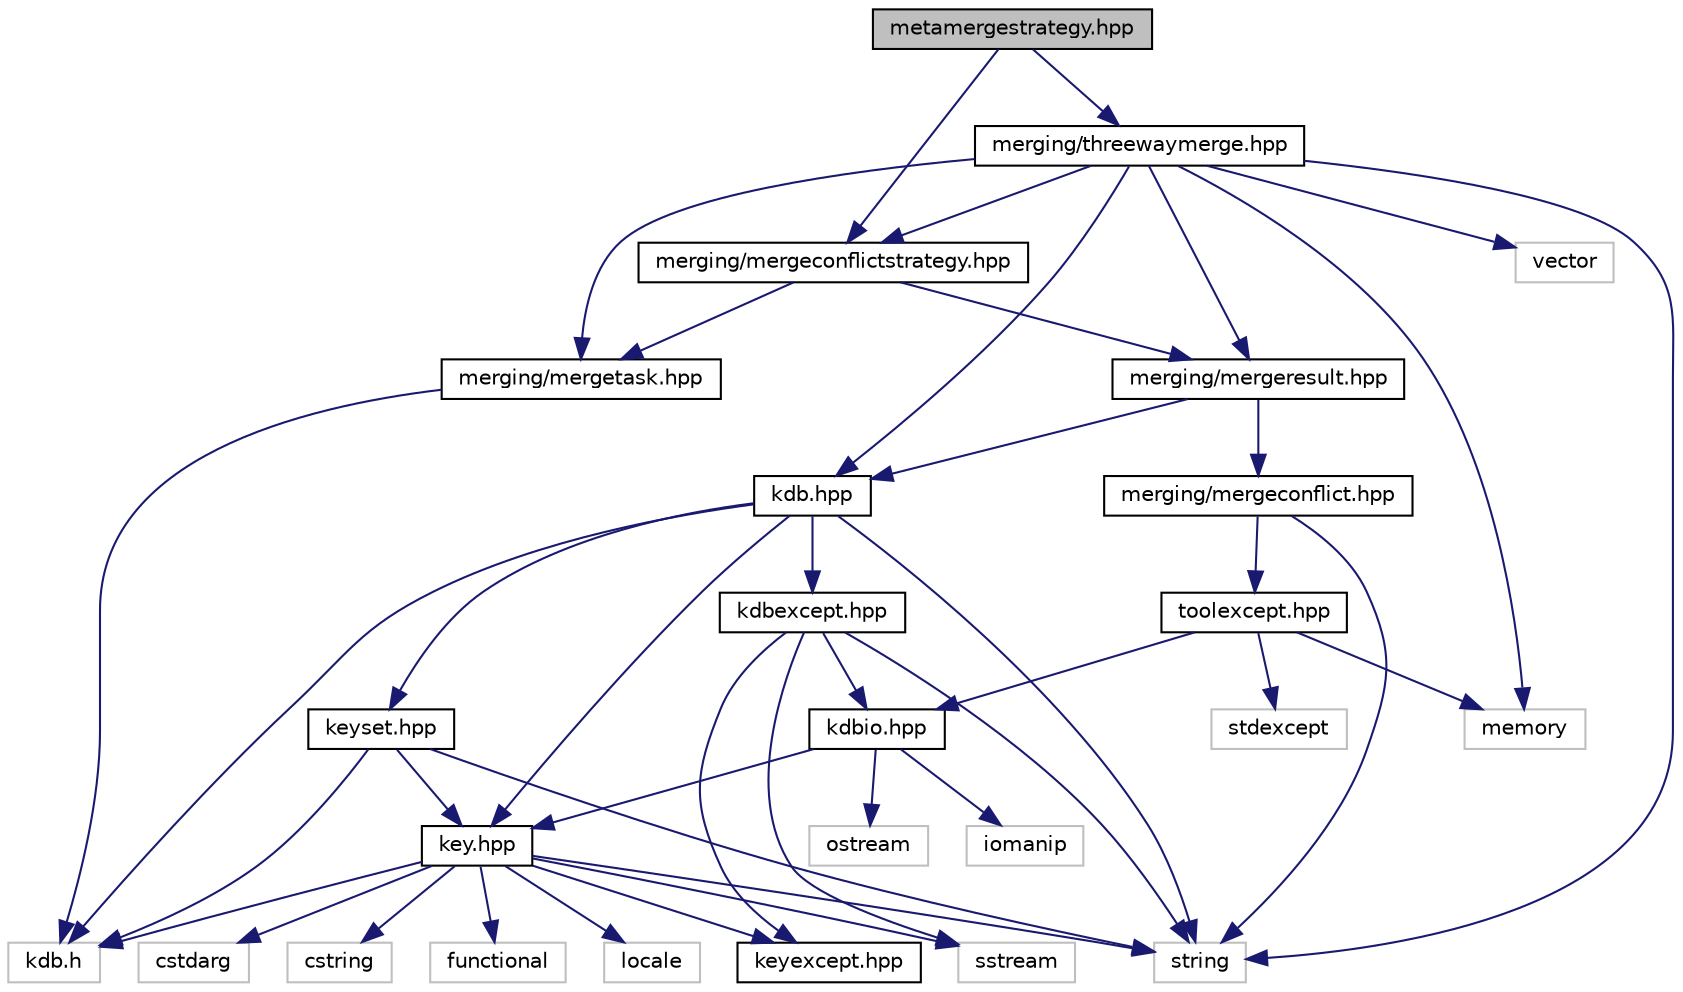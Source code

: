 digraph "metamergestrategy.hpp"
{
  edge [fontname="Helvetica",fontsize="10",labelfontname="Helvetica",labelfontsize="10"];
  node [fontname="Helvetica",fontsize="10",shape=record];
  Node1 [label="metamergestrategy.hpp",height=0.2,width=0.4,color="black", fillcolor="grey75", style="filled", fontcolor="black"];
  Node1 -> Node2 [color="midnightblue",fontsize="10",style="solid"];
  Node2 [label="merging/mergeconflictstrategy.hpp",height=0.2,width=0.4,color="black", fillcolor="white", style="filled",URL="$mergeconflictstrategy_8hpp.html",tooltip="Interface for a MergeConflictStrategy. "];
  Node2 -> Node3 [color="midnightblue",fontsize="10",style="solid"];
  Node3 [label="merging/mergeresult.hpp",height=0.2,width=0.4,color="black", fillcolor="white", style="filled",URL="$mergeresult_8hpp.html",tooltip="Class modelling the result of a three way merge. "];
  Node3 -> Node4 [color="midnightblue",fontsize="10",style="solid"];
  Node4 [label="kdb.hpp",height=0.2,width=0.4,color="black", fillcolor="white", style="filled",URL="$kdb_8hpp.html"];
  Node4 -> Node5 [color="midnightblue",fontsize="10",style="solid"];
  Node5 [label="string",height=0.2,width=0.4,color="grey75", fillcolor="white", style="filled"];
  Node4 -> Node6 [color="midnightblue",fontsize="10",style="solid"];
  Node6 [label="kdbexcept.hpp",height=0.2,width=0.4,color="black", fillcolor="white", style="filled",URL="$kdbexcept_8hpp.html"];
  Node6 -> Node7 [color="midnightblue",fontsize="10",style="solid"];
  Node7 [label="keyexcept.hpp",height=0.2,width=0.4,color="black", fillcolor="white", style="filled",URL="$keyexcept_8hpp.html"];
  Node6 -> Node8 [color="midnightblue",fontsize="10",style="solid"];
  Node8 [label="sstream",height=0.2,width=0.4,color="grey75", fillcolor="white", style="filled"];
  Node6 -> Node5 [color="midnightblue",fontsize="10",style="solid"];
  Node6 -> Node9 [color="midnightblue",fontsize="10",style="solid"];
  Node9 [label="kdbio.hpp",height=0.2,width=0.4,color="black", fillcolor="white", style="filled",URL="$kdbio_8hpp.html"];
  Node9 -> Node10 [color="midnightblue",fontsize="10",style="solid"];
  Node10 [label="key.hpp",height=0.2,width=0.4,color="black", fillcolor="white", style="filled",URL="$key_8hpp.html"];
  Node10 -> Node11 [color="midnightblue",fontsize="10",style="solid"];
  Node11 [label="cstdarg",height=0.2,width=0.4,color="grey75", fillcolor="white", style="filled"];
  Node10 -> Node12 [color="midnightblue",fontsize="10",style="solid"];
  Node12 [label="cstring",height=0.2,width=0.4,color="grey75", fillcolor="white", style="filled"];
  Node10 -> Node13 [color="midnightblue",fontsize="10",style="solid"];
  Node13 [label="functional",height=0.2,width=0.4,color="grey75", fillcolor="white", style="filled"];
  Node10 -> Node14 [color="midnightblue",fontsize="10",style="solid"];
  Node14 [label="locale",height=0.2,width=0.4,color="grey75", fillcolor="white", style="filled"];
  Node10 -> Node8 [color="midnightblue",fontsize="10",style="solid"];
  Node10 -> Node5 [color="midnightblue",fontsize="10",style="solid"];
  Node10 -> Node7 [color="midnightblue",fontsize="10",style="solid"];
  Node10 -> Node15 [color="midnightblue",fontsize="10",style="solid"];
  Node15 [label="kdb.h",height=0.2,width=0.4,color="grey75", fillcolor="white", style="filled"];
  Node9 -> Node16 [color="midnightblue",fontsize="10",style="solid"];
  Node16 [label="iomanip",height=0.2,width=0.4,color="grey75", fillcolor="white", style="filled"];
  Node9 -> Node17 [color="midnightblue",fontsize="10",style="solid"];
  Node17 [label="ostream",height=0.2,width=0.4,color="grey75", fillcolor="white", style="filled"];
  Node4 -> Node10 [color="midnightblue",fontsize="10",style="solid"];
  Node4 -> Node18 [color="midnightblue",fontsize="10",style="solid"];
  Node18 [label="keyset.hpp",height=0.2,width=0.4,color="black", fillcolor="white", style="filled",URL="$keyset_8hpp.html"];
  Node18 -> Node5 [color="midnightblue",fontsize="10",style="solid"];
  Node18 -> Node10 [color="midnightblue",fontsize="10",style="solid"];
  Node18 -> Node15 [color="midnightblue",fontsize="10",style="solid"];
  Node4 -> Node15 [color="midnightblue",fontsize="10",style="solid"];
  Node3 -> Node19 [color="midnightblue",fontsize="10",style="solid"];
  Node19 [label="merging/mergeconflict.hpp",height=0.2,width=0.4,color="black", fillcolor="white", style="filled",URL="$mergeconflict_8hpp.html",tooltip="Models a merge conflict. "];
  Node19 -> Node5 [color="midnightblue",fontsize="10",style="solid"];
  Node19 -> Node20 [color="midnightblue",fontsize="10",style="solid"];
  Node20 [label="toolexcept.hpp",height=0.2,width=0.4,color="black", fillcolor="white", style="filled",URL="$toolexcept_8hpp.html",tooltip="Implementation of all exceptions elektratools library might throw. "];
  Node20 -> Node21 [color="midnightblue",fontsize="10",style="solid"];
  Node21 [label="memory",height=0.2,width=0.4,color="grey75", fillcolor="white", style="filled"];
  Node20 -> Node22 [color="midnightblue",fontsize="10",style="solid"];
  Node22 [label="stdexcept",height=0.2,width=0.4,color="grey75", fillcolor="white", style="filled"];
  Node20 -> Node9 [color="midnightblue",fontsize="10",style="solid"];
  Node2 -> Node23 [color="midnightblue",fontsize="10",style="solid"];
  Node23 [label="merging/mergetask.hpp",height=0.2,width=0.4,color="black", fillcolor="white", style="filled",URL="$mergetask_8hpp.html",tooltip="Models a merge task. "];
  Node23 -> Node15 [color="midnightblue",fontsize="10",style="solid"];
  Node1 -> Node24 [color="midnightblue",fontsize="10",style="solid"];
  Node24 [label="merging/threewaymerge.hpp",height=0.2,width=0.4,color="black", fillcolor="white", style="filled",URL="$threewaymerge_8hpp.html",tooltip="Implements a way to build and deal with a backend. "];
  Node24 -> Node4 [color="midnightblue",fontsize="10",style="solid"];
  Node24 -> Node21 [color="midnightblue",fontsize="10",style="solid"];
  Node24 -> Node2 [color="midnightblue",fontsize="10",style="solid"];
  Node24 -> Node3 [color="midnightblue",fontsize="10",style="solid"];
  Node24 -> Node23 [color="midnightblue",fontsize="10",style="solid"];
  Node24 -> Node5 [color="midnightblue",fontsize="10",style="solid"];
  Node24 -> Node25 [color="midnightblue",fontsize="10",style="solid"];
  Node25 [label="vector",height=0.2,width=0.4,color="grey75", fillcolor="white", style="filled"];
}
